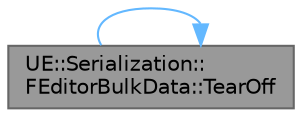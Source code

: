 digraph "UE::Serialization::FEditorBulkData::TearOff"
{
 // INTERACTIVE_SVG=YES
 // LATEX_PDF_SIZE
  bgcolor="transparent";
  edge [fontname=Helvetica,fontsize=10,labelfontname=Helvetica,labelfontsize=10];
  node [fontname=Helvetica,fontsize=10,shape=box,height=0.2,width=0.4];
  rankdir="LR";
  Node1 [id="Node000001",label="UE::Serialization::\lFEditorBulkData::TearOff",height=0.2,width=0.4,color="gray40", fillcolor="grey60", style="filled", fontcolor="black",tooltip="Set this BulkData into Torn-Off mode."];
  Node1 -> Node1 [id="edge1_Node000001_Node000001",color="steelblue1",style="solid",tooltip=" "];
}
